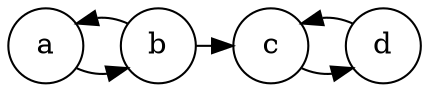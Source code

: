 digraph {
	node [shape=circle];
	a -> b;
	b -> a;
	b -> c;
	c -> d;
	d -> c;
	{rank=same; a b c d}	
}

